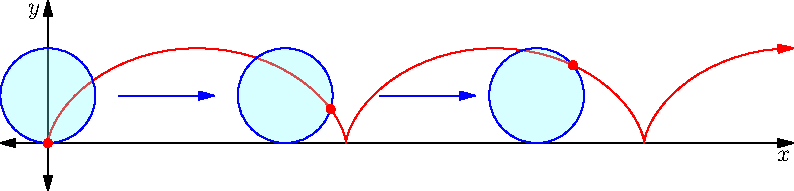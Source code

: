 import graph;
import math;
usepackage("amsmath");

size(14cm);

// Define the parametric equations for the cycloid
pair P(real t) {
    return (t - sin(t), 1 - cos(t));
}

// Set up the graph
real tmin = 0;
real tmax = 5 * pi;
real xmin = -1;
real xmax = tmax;
real ymin = -1;
real ymax = 3;

// Plot the cycloid
draw(graph(P, tmin, tmax), red, EndArrow);

filldraw(circle((0,1), 1), opacity(0.3)+lightcyan, blue);

draw((1.5,1)--(3.5,1), blue, EndArrow);
filldraw(circle((5,1), 1), opacity(0.3)+lightcyan, blue);

draw((7,1)--(9,1), blue, EndArrow);
filldraw(circle((10.3,1), 1), opacity(0.3)+lightcyan, blue);

dotfactor *= 1.5;

dot(P(0), red);
dot(P(5), red);
dot(P(10.3), red);

// Add labels for the axes
xaxis("$x$", xmin, xmax, Arrows);
yaxis("$y$", ymin, ymax, Arrows);
